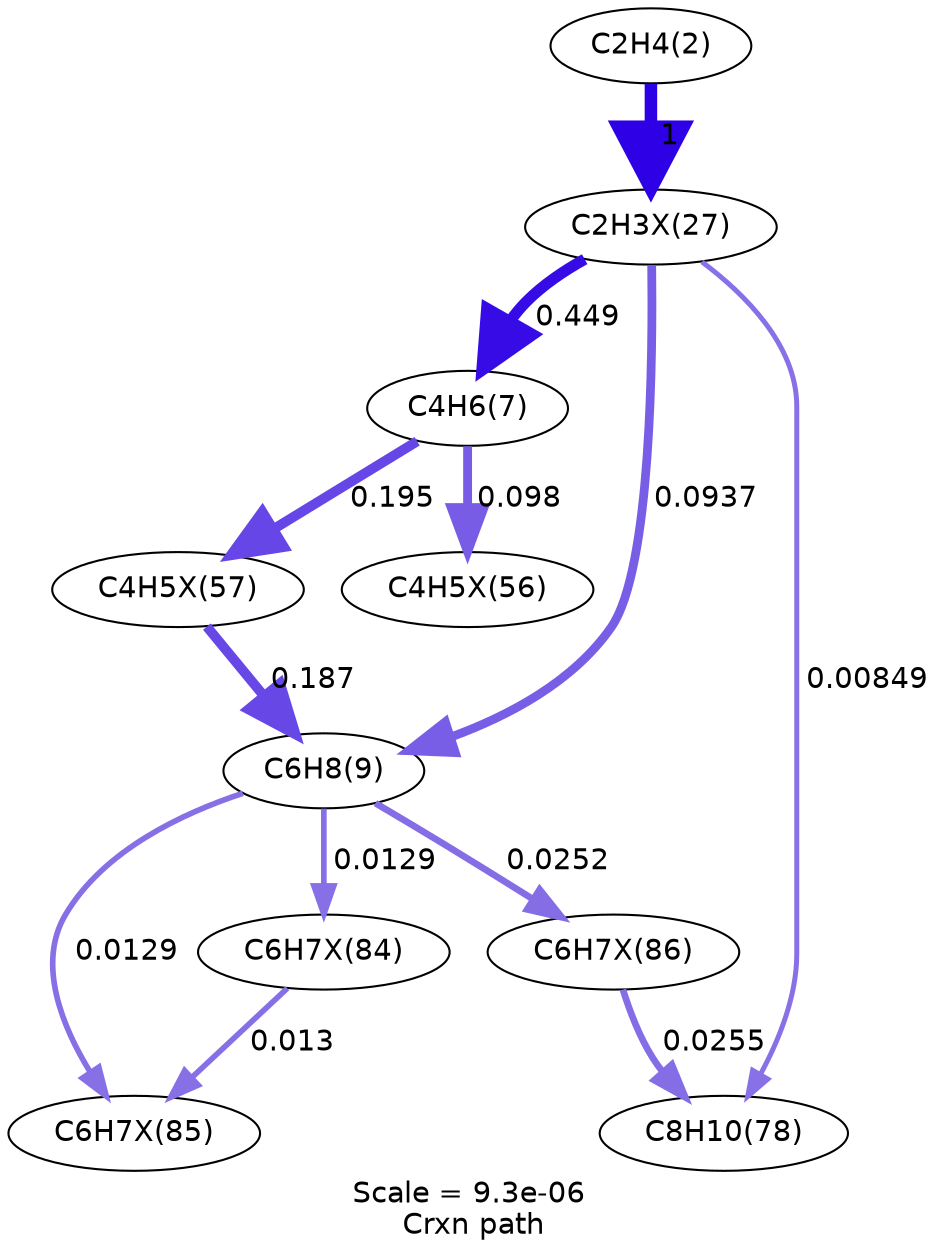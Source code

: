 digraph reaction_paths {
center=1;
s5 -> s35[fontname="Helvetica", style="setlinewidth(6)", arrowsize=3, color="0.7, 1.5, 0.9"
, label=" 1"];
s35 -> s8[fontname="Helvetica", style="setlinewidth(5.39)", arrowsize=2.7, color="0.7, 0.949, 0.9"
, label=" 0.449"];
s35 -> s9[fontname="Helvetica", style="setlinewidth(4.21)", arrowsize=2.11, color="0.7, 0.594, 0.9"
, label=" 0.0937"];
s35 -> s12[fontname="Helvetica", style="setlinewidth(2.4)", arrowsize=1.2, color="0.7, 0.508, 0.9"
, label=" 0.00849"];
s8 -> s45[fontname="Helvetica", style="setlinewidth(4.76)", arrowsize=2.38, color="0.7, 0.695, 0.9"
, label=" 0.195"];
s8 -> s44[fontname="Helvetica", style="setlinewidth(4.25)", arrowsize=2.12, color="0.7, 0.598, 0.9"
, label=" 0.098"];
s45 -> s9[fontname="Helvetica", style="setlinewidth(4.74)", arrowsize=2.37, color="0.7, 0.687, 0.9"
, label=" 0.187"];
s9 -> s48[fontname="Helvetica", style="setlinewidth(3.22)", arrowsize=1.61, color="0.7, 0.525, 0.9"
, label=" 0.0252"];
s9 -> s47[fontname="Helvetica", style="setlinewidth(2.72)", arrowsize=1.36, color="0.7, 0.513, 0.9"
, label=" 0.0129"];
s9 -> s46[fontname="Helvetica", style="setlinewidth(2.72)", arrowsize=1.36, color="0.7, 0.513, 0.9"
, label=" 0.0129"];
s48 -> s12[fontname="Helvetica", style="setlinewidth(3.23)", arrowsize=1.61, color="0.7, 0.525, 0.9"
, label=" 0.0255"];
s46 -> s47[fontname="Helvetica", style="setlinewidth(2.72)", arrowsize=1.36, color="0.7, 0.513, 0.9"
, label=" 0.013"];
s5 [ fontname="Helvetica", label="C2H4(2)"];
s8 [ fontname="Helvetica", label="C4H6(7)"];
s9 [ fontname="Helvetica", label="C6H8(9)"];
s12 [ fontname="Helvetica", label="C8H10(78)"];
s35 [ fontname="Helvetica", label="C2H3X(27)"];
s44 [ fontname="Helvetica", label="C4H5X(56)"];
s45 [ fontname="Helvetica", label="C4H5X(57)"];
s46 [ fontname="Helvetica", label="C6H7X(84)"];
s47 [ fontname="Helvetica", label="C6H7X(85)"];
s48 [ fontname="Helvetica", label="C6H7X(86)"];
 label = "Scale = 9.3e-06\l Crxn path";
 fontname = "Helvetica";
}
